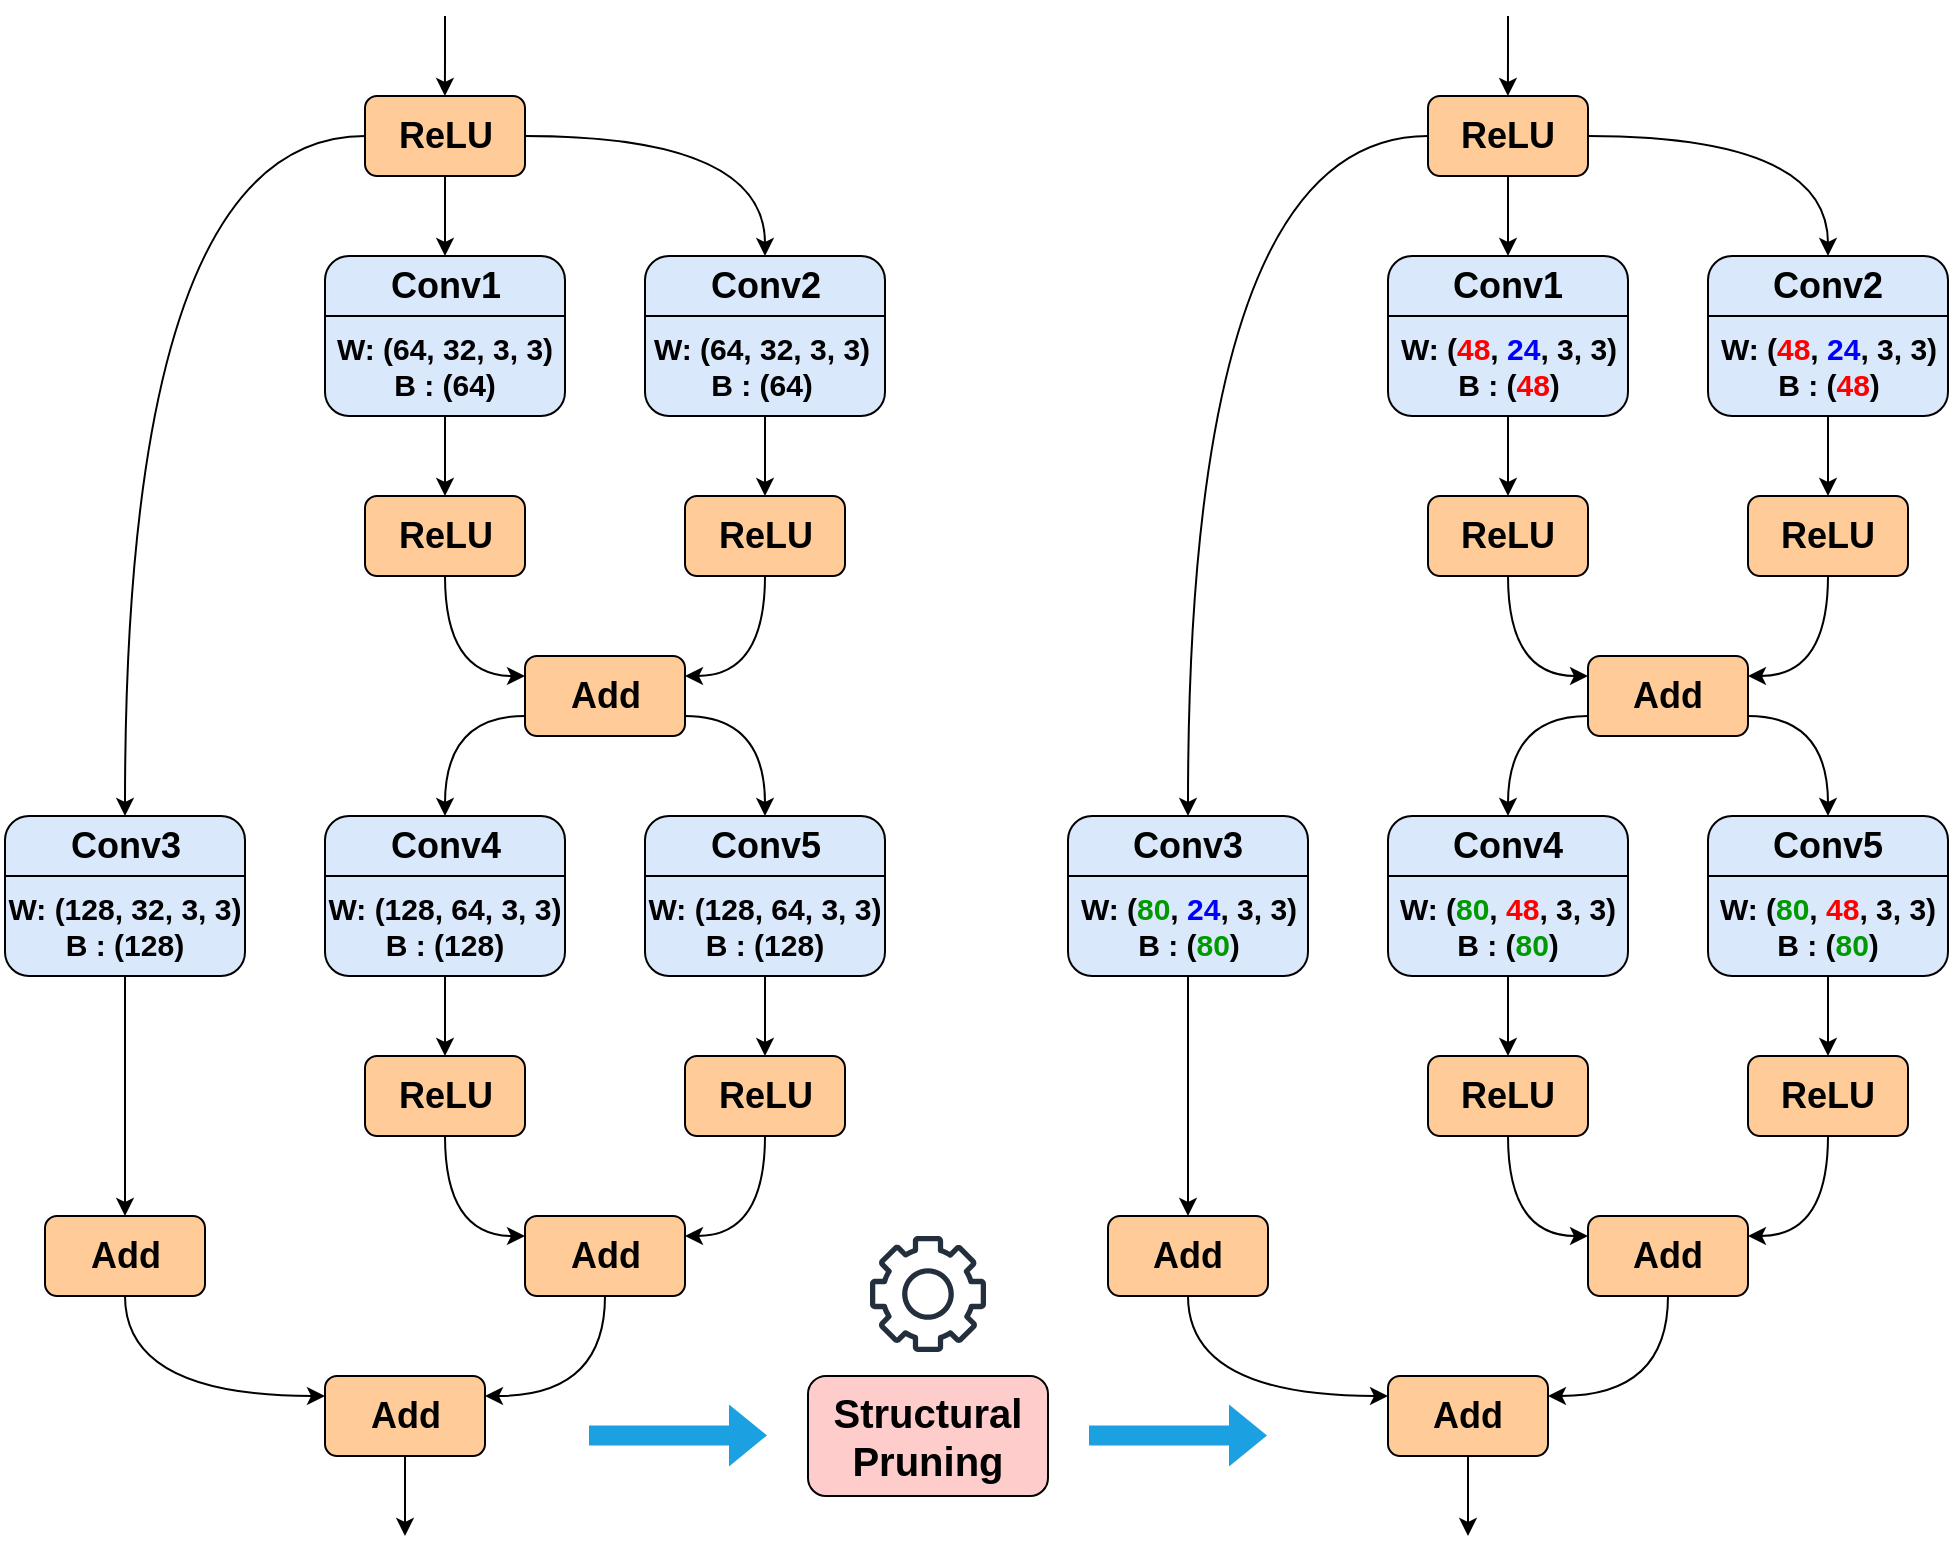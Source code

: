 <mxfile version="26.1.1">
  <diagram name="Trang-1" id="q7D1C00wIaDFVtjJNffa">
    <mxGraphModel dx="1282" dy="565" grid="1" gridSize="10" guides="1" tooltips="1" connect="1" arrows="1" fold="1" page="1" pageScale="1" pageWidth="850" pageHeight="1100" math="0" shadow="0">
      <root>
        <mxCell id="0" />
        <mxCell id="1" parent="0" />
        <mxCell id="fik9IuDUR1Fv5bedAydr-26" style="edgeStyle=orthogonalEdgeStyle;rounded=0;orthogonalLoop=1;jettySize=auto;html=1;" parent="1" source="fik9IuDUR1Fv5bedAydr-1" target="fik9IuDUR1Fv5bedAydr-2" edge="1">
          <mxGeometry relative="1" as="geometry" />
        </mxCell>
        <mxCell id="fik9IuDUR1Fv5bedAydr-27" style="edgeStyle=orthogonalEdgeStyle;rounded=0;orthogonalLoop=1;jettySize=auto;html=1;curved=1;" parent="1" source="fik9IuDUR1Fv5bedAydr-1" target="fik9IuDUR1Fv5bedAydr-23" edge="1">
          <mxGeometry relative="1" as="geometry" />
        </mxCell>
        <mxCell id="fik9IuDUR1Fv5bedAydr-62" style="edgeStyle=orthogonalEdgeStyle;rounded=0;orthogonalLoop=1;jettySize=auto;html=1;exitX=0;exitY=0.5;exitDx=0;exitDy=0;entryX=0.5;entryY=0;entryDx=0;entryDy=0;curved=1;" parent="1" source="fik9IuDUR1Fv5bedAydr-1" target="fik9IuDUR1Fv5bedAydr-59" edge="1">
          <mxGeometry relative="1" as="geometry" />
        </mxCell>
        <mxCell id="fik9IuDUR1Fv5bedAydr-1" value="&lt;b&gt;&lt;font style=&quot;font-size: 18px;&quot;&gt;ReLU&lt;/font&gt;&lt;/b&gt;" style="rounded=1;whiteSpace=wrap;html=1;fillColor=#ffcc99;strokeColor=default;" parent="1" vertex="1">
          <mxGeometry x="408.5" y="440" width="80" height="40" as="geometry" />
        </mxCell>
        <mxCell id="fik9IuDUR1Fv5bedAydr-42" style="edgeStyle=orthogonalEdgeStyle;rounded=0;orthogonalLoop=1;jettySize=auto;html=1;entryX=0.5;entryY=0;entryDx=0;entryDy=0;" parent="1" source="fik9IuDUR1Fv5bedAydr-2" target="fik9IuDUR1Fv5bedAydr-38" edge="1">
          <mxGeometry relative="1" as="geometry" />
        </mxCell>
        <mxCell id="fik9IuDUR1Fv5bedAydr-2" value="&lt;font style=&quot;font-size: 18px;&quot;&gt;&lt;b&gt;Conv1&lt;/b&gt;&lt;/font&gt;" style="rounded=1;whiteSpace=wrap;html=1;labelPosition=center;verticalLabelPosition=middle;align=center;verticalAlign=top;spacing=0;fillColor=#dae8fc;strokeColor=default;" parent="1" vertex="1">
          <mxGeometry x="388.5" y="520" width="120" height="80" as="geometry" />
        </mxCell>
        <mxCell id="fik9IuDUR1Fv5bedAydr-21" value="" style="endArrow=none;html=1;rounded=0;exitX=0;exitY=0.25;exitDx=0;exitDy=0;entryX=1;entryY=0.25;entryDx=0;entryDy=0;" parent="1" edge="1">
          <mxGeometry width="50" height="50" relative="1" as="geometry">
            <mxPoint x="388.5" y="550" as="sourcePoint" />
            <mxPoint x="508.5" y="550" as="targetPoint" />
          </mxGeometry>
        </mxCell>
        <mxCell id="fik9IuDUR1Fv5bedAydr-22" value="&lt;font&gt;W: (64, 32, 3, 3)&lt;/font&gt;&lt;div&gt;&lt;font&gt;B : (64)&lt;/font&gt;&lt;/div&gt;" style="text;html=1;align=center;verticalAlign=middle;whiteSpace=wrap;rounded=0;fontSize=15;fontStyle=1" parent="1" vertex="1">
          <mxGeometry x="390.25" y="560" width="116.5" height="30" as="geometry" />
        </mxCell>
        <mxCell id="fik9IuDUR1Fv5bedAydr-41" style="edgeStyle=orthogonalEdgeStyle;rounded=0;orthogonalLoop=1;jettySize=auto;html=1;entryX=0.5;entryY=0;entryDx=0;entryDy=0;" parent="1" source="fik9IuDUR1Fv5bedAydr-23" target="fik9IuDUR1Fv5bedAydr-40" edge="1">
          <mxGeometry relative="1" as="geometry" />
        </mxCell>
        <mxCell id="fik9IuDUR1Fv5bedAydr-23" value="&lt;font style=&quot;font-size: 18px;&quot;&gt;&lt;b&gt;Conv2&lt;/b&gt;&lt;/font&gt;" style="rounded=1;whiteSpace=wrap;html=1;labelPosition=center;verticalLabelPosition=middle;align=center;verticalAlign=top;spacing=0;fillColor=#dae8fc;strokeColor=default;" parent="1" vertex="1">
          <mxGeometry x="548.5" y="520" width="120" height="80" as="geometry" />
        </mxCell>
        <mxCell id="fik9IuDUR1Fv5bedAydr-24" value="" style="endArrow=none;html=1;rounded=0;exitX=0;exitY=0.25;exitDx=0;exitDy=0;entryX=1;entryY=0.25;entryDx=0;entryDy=0;" parent="1" edge="1">
          <mxGeometry width="50" height="50" relative="1" as="geometry">
            <mxPoint x="548.5" y="550" as="sourcePoint" />
            <mxPoint x="668.5" y="550" as="targetPoint" />
          </mxGeometry>
        </mxCell>
        <mxCell id="fik9IuDUR1Fv5bedAydr-25" value="&lt;font&gt;&lt;span&gt;W: (64, 32, 3, 3)&lt;/span&gt;&lt;/font&gt;&lt;div&gt;&lt;font&gt;&lt;span&gt;B : (64)&lt;/span&gt;&lt;/font&gt;&lt;/div&gt;" style="text;html=1;align=center;verticalAlign=middle;whiteSpace=wrap;rounded=0;fontSize=15;fontStyle=1" parent="1" vertex="1">
          <mxGeometry x="550" y="560" width="113.5" height="30" as="geometry" />
        </mxCell>
        <mxCell id="fik9IuDUR1Fv5bedAydr-28" value="&lt;font style=&quot;font-size: 18px;&quot;&gt;&lt;b&gt;Conv4&lt;/b&gt;&lt;/font&gt;" style="rounded=1;whiteSpace=wrap;html=1;labelPosition=center;verticalLabelPosition=middle;align=center;verticalAlign=top;spacing=0;fillColor=#dae8fc;strokeColor=default;" parent="1" vertex="1">
          <mxGeometry x="388.5" y="800" width="120" height="80" as="geometry" />
        </mxCell>
        <mxCell id="fik9IuDUR1Fv5bedAydr-29" value="" style="endArrow=none;html=1;rounded=0;exitX=0;exitY=0.25;exitDx=0;exitDy=0;entryX=1;entryY=0.25;entryDx=0;entryDy=0;" parent="1" edge="1">
          <mxGeometry width="50" height="50" relative="1" as="geometry">
            <mxPoint x="388.5" y="830" as="sourcePoint" />
            <mxPoint x="508.5" y="830" as="targetPoint" />
          </mxGeometry>
        </mxCell>
        <mxCell id="fik9IuDUR1Fv5bedAydr-30" value="&lt;font&gt;W: (128, 64, 3, 3)&lt;/font&gt;&lt;div&gt;&lt;font&gt;B : (128)&lt;/font&gt;&lt;/div&gt;" style="text;html=1;align=center;verticalAlign=middle;whiteSpace=wrap;rounded=0;fontSize=15;fontStyle=1" parent="1" vertex="1">
          <mxGeometry x="386" y="840" width="125" height="30" as="geometry" />
        </mxCell>
        <mxCell id="fik9IuDUR1Fv5bedAydr-31" value="&lt;font style=&quot;font-size: 18px;&quot;&gt;&lt;b&gt;Conv5&lt;/b&gt;&lt;/font&gt;" style="rounded=1;whiteSpace=wrap;html=1;labelPosition=center;verticalLabelPosition=middle;align=center;verticalAlign=top;spacing=0;fillColor=#dae8fc;strokeColor=default;" parent="1" vertex="1">
          <mxGeometry x="548.5" y="800" width="120" height="80" as="geometry" />
        </mxCell>
        <mxCell id="fik9IuDUR1Fv5bedAydr-32" value="" style="endArrow=none;html=1;rounded=0;exitX=0;exitY=0.25;exitDx=0;exitDy=0;entryX=1;entryY=0.25;entryDx=0;entryDy=0;" parent="1" edge="1">
          <mxGeometry width="50" height="50" relative="1" as="geometry">
            <mxPoint x="548.5" y="830" as="sourcePoint" />
            <mxPoint x="668.5" y="830" as="targetPoint" />
          </mxGeometry>
        </mxCell>
        <mxCell id="fik9IuDUR1Fv5bedAydr-33" value="&lt;font&gt;W: (128, 64, 3, 3)&lt;/font&gt;&lt;div&gt;&lt;font&gt;B : (128)&lt;/font&gt;&lt;/div&gt;" style="text;html=1;align=center;verticalAlign=middle;whiteSpace=wrap;rounded=0;fontSize=15;fontStyle=1" parent="1" vertex="1">
          <mxGeometry x="546" y="840" width="125" height="30" as="geometry" />
        </mxCell>
        <mxCell id="fik9IuDUR1Fv5bedAydr-53" style="rounded=0;orthogonalLoop=1;jettySize=auto;html=1;entryX=0;entryY=0.25;entryDx=0;entryDy=0;edgeStyle=orthogonalEdgeStyle;curved=1;" parent="1" source="fik9IuDUR1Fv5bedAydr-38" target="fik9IuDUR1Fv5bedAydr-43" edge="1">
          <mxGeometry relative="1" as="geometry">
            <Array as="points">
              <mxPoint x="448.5" y="730" />
            </Array>
          </mxGeometry>
        </mxCell>
        <mxCell id="fik9IuDUR1Fv5bedAydr-38" value="&lt;b&gt;&lt;font style=&quot;font-size: 18px;&quot;&gt;ReLU&lt;/font&gt;&lt;/b&gt;" style="rounded=1;whiteSpace=wrap;html=1;fillColor=#ffcc99;strokeColor=default;" parent="1" vertex="1">
          <mxGeometry x="408.5" y="640" width="80" height="40" as="geometry" />
        </mxCell>
        <mxCell id="fik9IuDUR1Fv5bedAydr-54" style="edgeStyle=orthogonalEdgeStyle;rounded=0;orthogonalLoop=1;jettySize=auto;html=1;entryX=1;entryY=0.25;entryDx=0;entryDy=0;curved=1;" parent="1" source="fik9IuDUR1Fv5bedAydr-40" target="fik9IuDUR1Fv5bedAydr-43" edge="1">
          <mxGeometry relative="1" as="geometry">
            <Array as="points">
              <mxPoint x="608.5" y="730" />
            </Array>
          </mxGeometry>
        </mxCell>
        <mxCell id="fik9IuDUR1Fv5bedAydr-40" value="&lt;b&gt;&lt;font style=&quot;font-size: 18px;&quot;&gt;ReLU&lt;/font&gt;&lt;/b&gt;" style="rounded=1;whiteSpace=wrap;html=1;fillColor=#ffcc99;strokeColor=default;" parent="1" vertex="1">
          <mxGeometry x="568.5" y="640" width="80" height="40" as="geometry" />
        </mxCell>
        <mxCell id="fik9IuDUR1Fv5bedAydr-51" style="edgeStyle=orthogonalEdgeStyle;rounded=0;orthogonalLoop=1;jettySize=auto;html=1;exitX=1;exitY=0.75;exitDx=0;exitDy=0;entryX=0.5;entryY=0;entryDx=0;entryDy=0;curved=1;" parent="1" source="fik9IuDUR1Fv5bedAydr-43" target="fik9IuDUR1Fv5bedAydr-31" edge="1">
          <mxGeometry relative="1" as="geometry" />
        </mxCell>
        <mxCell id="fik9IuDUR1Fv5bedAydr-52" style="edgeStyle=orthogonalEdgeStyle;rounded=0;orthogonalLoop=1;jettySize=auto;html=1;exitX=0;exitY=0.75;exitDx=0;exitDy=0;entryX=0.5;entryY=0;entryDx=0;entryDy=0;curved=1;" parent="1" source="fik9IuDUR1Fv5bedAydr-43" target="fik9IuDUR1Fv5bedAydr-28" edge="1">
          <mxGeometry relative="1" as="geometry" />
        </mxCell>
        <mxCell id="fik9IuDUR1Fv5bedAydr-43" value="&lt;b&gt;&lt;font style=&quot;font-size: 18px;&quot;&gt;Add&lt;/font&gt;&lt;/b&gt;" style="rounded=1;whiteSpace=wrap;html=1;fillColor=#ffcc99;strokeColor=default;" parent="1" vertex="1">
          <mxGeometry x="488.5" y="720" width="80" height="40" as="geometry" />
        </mxCell>
        <mxCell id="fik9IuDUR1Fv5bedAydr-70" style="edgeStyle=orthogonalEdgeStyle;rounded=0;orthogonalLoop=1;jettySize=auto;html=1;exitX=0.5;exitY=1;exitDx=0;exitDy=0;entryX=0;entryY=0.25;entryDx=0;entryDy=0;curved=1;" parent="1" source="fik9IuDUR1Fv5bedAydr-72" target="fik9IuDUR1Fv5bedAydr-66" edge="1">
          <mxGeometry relative="1" as="geometry" />
        </mxCell>
        <mxCell id="fik9IuDUR1Fv5bedAydr-73" style="edgeStyle=orthogonalEdgeStyle;rounded=0;orthogonalLoop=1;jettySize=auto;html=1;entryX=0.5;entryY=0;entryDx=0;entryDy=0;" parent="1" source="fik9IuDUR1Fv5bedAydr-59" target="fik9IuDUR1Fv5bedAydr-72" edge="1">
          <mxGeometry relative="1" as="geometry" />
        </mxCell>
        <mxCell id="fik9IuDUR1Fv5bedAydr-59" value="&lt;font style=&quot;font-size: 18px;&quot;&gt;&lt;b&gt;Conv3&lt;/b&gt;&lt;/font&gt;" style="rounded=1;whiteSpace=wrap;html=1;labelPosition=center;verticalLabelPosition=middle;align=center;verticalAlign=top;spacing=0;fillColor=#dae8fc;strokeColor=default;" parent="1" vertex="1">
          <mxGeometry x="228.5" y="800" width="120" height="80" as="geometry" />
        </mxCell>
        <mxCell id="fik9IuDUR1Fv5bedAydr-60" value="" style="endArrow=none;html=1;rounded=0;exitX=0;exitY=0.25;exitDx=0;exitDy=0;entryX=1;entryY=0.25;entryDx=0;entryDy=0;" parent="1" edge="1">
          <mxGeometry width="50" height="50" relative="1" as="geometry">
            <mxPoint x="228.5" y="830" as="sourcePoint" />
            <mxPoint x="348.5" y="830" as="targetPoint" />
          </mxGeometry>
        </mxCell>
        <mxCell id="fik9IuDUR1Fv5bedAydr-61" value="&lt;font&gt;W: (128, 32, 3, 3)&lt;/font&gt;&lt;div&gt;&lt;font&gt;B : (128)&lt;/font&gt;&lt;/div&gt;" style="text;html=1;align=center;verticalAlign=middle;whiteSpace=wrap;rounded=0;fontSize=15;fontStyle=1" parent="1" vertex="1">
          <mxGeometry x="226" y="840" width="125" height="30" as="geometry" />
        </mxCell>
        <mxCell id="fik9IuDUR1Fv5bedAydr-71" style="edgeStyle=orthogonalEdgeStyle;rounded=0;orthogonalLoop=1;jettySize=auto;html=1;" parent="1" source="fik9IuDUR1Fv5bedAydr-66" edge="1">
          <mxGeometry relative="1" as="geometry">
            <mxPoint x="428.5" y="1160" as="targetPoint" />
          </mxGeometry>
        </mxCell>
        <mxCell id="fik9IuDUR1Fv5bedAydr-66" value="&lt;b&gt;&lt;font style=&quot;font-size: 18px;&quot;&gt;Add&lt;/font&gt;&lt;/b&gt;" style="rounded=1;whiteSpace=wrap;html=1;fillColor=#ffcc99;strokeColor=default;" parent="1" vertex="1">
          <mxGeometry x="388.5" y="1080" width="80" height="40" as="geometry" />
        </mxCell>
        <mxCell id="fik9IuDUR1Fv5bedAydr-68" style="edgeStyle=orthogonalEdgeStyle;rounded=0;orthogonalLoop=1;jettySize=auto;html=1;" parent="1" edge="1">
          <mxGeometry relative="1" as="geometry">
            <mxPoint x="448.5" y="400" as="sourcePoint" />
            <mxPoint x="448.45" y="440" as="targetPoint" />
            <Array as="points">
              <mxPoint x="448.45" y="420" />
            </Array>
          </mxGeometry>
        </mxCell>
        <mxCell id="fik9IuDUR1Fv5bedAydr-72" value="&lt;b&gt;&lt;font style=&quot;font-size: 18px;&quot;&gt;Add&lt;/font&gt;&lt;/b&gt;" style="rounded=1;whiteSpace=wrap;html=1;fillColor=#ffcc99;strokeColor=default;" parent="1" vertex="1">
          <mxGeometry x="248.5" y="1000" width="80" height="40" as="geometry" />
        </mxCell>
        <mxCell id="fik9IuDUR1Fv5bedAydr-74" style="edgeStyle=orthogonalEdgeStyle;rounded=0;orthogonalLoop=1;jettySize=auto;html=1;" parent="1" source="fik9IuDUR1Fv5bedAydr-77" target="fik9IuDUR1Fv5bedAydr-79" edge="1">
          <mxGeometry relative="1" as="geometry" />
        </mxCell>
        <mxCell id="fik9IuDUR1Fv5bedAydr-75" style="edgeStyle=orthogonalEdgeStyle;rounded=0;orthogonalLoop=1;jettySize=auto;html=1;curved=1;" parent="1" source="fik9IuDUR1Fv5bedAydr-77" target="fik9IuDUR1Fv5bedAydr-83" edge="1">
          <mxGeometry relative="1" as="geometry" />
        </mxCell>
        <mxCell id="fik9IuDUR1Fv5bedAydr-76" style="edgeStyle=orthogonalEdgeStyle;rounded=0;orthogonalLoop=1;jettySize=auto;html=1;exitX=0;exitY=0.5;exitDx=0;exitDy=0;entryX=0.5;entryY=0;entryDx=0;entryDy=0;curved=1;" parent="1" source="fik9IuDUR1Fv5bedAydr-77" target="fik9IuDUR1Fv5bedAydr-103" edge="1">
          <mxGeometry relative="1" as="geometry" />
        </mxCell>
        <mxCell id="fik9IuDUR1Fv5bedAydr-77" value="&lt;b&gt;&lt;font style=&quot;font-size: 18px;&quot;&gt;ReLU&lt;/font&gt;&lt;/b&gt;" style="rounded=1;whiteSpace=wrap;html=1;fillColor=#ffcc99;strokeColor=default;" parent="1" vertex="1">
          <mxGeometry x="940" y="440" width="80" height="40" as="geometry" />
        </mxCell>
        <mxCell id="fik9IuDUR1Fv5bedAydr-78" style="edgeStyle=orthogonalEdgeStyle;rounded=0;orthogonalLoop=1;jettySize=auto;html=1;entryX=0.5;entryY=0;entryDx=0;entryDy=0;" parent="1" source="fik9IuDUR1Fv5bedAydr-79" target="fik9IuDUR1Fv5bedAydr-95" edge="1">
          <mxGeometry relative="1" as="geometry" />
        </mxCell>
        <mxCell id="fik9IuDUR1Fv5bedAydr-79" value="&lt;font style=&quot;font-size: 18px;&quot;&gt;&lt;b&gt;Conv1&lt;/b&gt;&lt;/font&gt;" style="rounded=1;whiteSpace=wrap;html=1;labelPosition=center;verticalLabelPosition=middle;align=center;verticalAlign=top;spacing=0;fillColor=#dae8fc;strokeColor=default;" parent="1" vertex="1">
          <mxGeometry x="920" y="520" width="120" height="80" as="geometry" />
        </mxCell>
        <mxCell id="fik9IuDUR1Fv5bedAydr-80" value="" style="endArrow=none;html=1;rounded=0;exitX=0;exitY=0.25;exitDx=0;exitDy=0;entryX=1;entryY=0.25;entryDx=0;entryDy=0;" parent="1" edge="1">
          <mxGeometry width="50" height="50" relative="1" as="geometry">
            <mxPoint x="920" y="550" as="sourcePoint" />
            <mxPoint x="1040" y="550" as="targetPoint" />
          </mxGeometry>
        </mxCell>
        <mxCell id="fik9IuDUR1Fv5bedAydr-81" value="&lt;font&gt;W: (&lt;font style=&quot;color: light-dark(rgb(255, 0, 0), rgb(237, 237, 237));&quot;&gt;48&lt;/font&gt;, &lt;font style=&quot;color: light-dark(rgb(0, 0, 255), rgb(237, 237, 237));&quot;&gt;24&lt;/font&gt;, 3, 3)&lt;/font&gt;&lt;div&gt;&lt;font&gt;B : (&lt;font style=&quot;color: rgb(255, 0, 0);&quot;&gt;48&lt;/font&gt;)&lt;/font&gt;&lt;/div&gt;" style="text;html=1;align=center;verticalAlign=middle;whiteSpace=wrap;rounded=0;fontSize=15;fontStyle=1" parent="1" vertex="1">
          <mxGeometry x="922.5" y="560" width="115" height="30" as="geometry" />
        </mxCell>
        <mxCell id="fik9IuDUR1Fv5bedAydr-82" style="edgeStyle=orthogonalEdgeStyle;rounded=0;orthogonalLoop=1;jettySize=auto;html=1;entryX=0.5;entryY=0;entryDx=0;entryDy=0;" parent="1" source="fik9IuDUR1Fv5bedAydr-83" target="fik9IuDUR1Fv5bedAydr-97" edge="1">
          <mxGeometry relative="1" as="geometry" />
        </mxCell>
        <mxCell id="fik9IuDUR1Fv5bedAydr-83" value="&lt;font style=&quot;font-size: 18px;&quot;&gt;&lt;b&gt;Conv2&lt;/b&gt;&lt;/font&gt;" style="rounded=1;whiteSpace=wrap;html=1;labelPosition=center;verticalLabelPosition=middle;align=center;verticalAlign=top;spacing=0;fillColor=#dae8fc;strokeColor=default;" parent="1" vertex="1">
          <mxGeometry x="1080" y="520" width="120" height="80" as="geometry" />
        </mxCell>
        <mxCell id="fik9IuDUR1Fv5bedAydr-84" value="" style="endArrow=none;html=1;rounded=0;exitX=0;exitY=0.25;exitDx=0;exitDy=0;entryX=1;entryY=0.25;entryDx=0;entryDy=0;" parent="1" edge="1">
          <mxGeometry width="50" height="50" relative="1" as="geometry">
            <mxPoint x="1080" y="550" as="sourcePoint" />
            <mxPoint x="1200" y="550" as="targetPoint" />
          </mxGeometry>
        </mxCell>
        <mxCell id="fik9IuDUR1Fv5bedAydr-85" value="&lt;font&gt;W: (&lt;font style=&quot;color: light-dark(rgb(255, 0, 0), rgb(237, 237, 237));&quot;&gt;48&lt;/font&gt;, &lt;font style=&quot;color: light-dark(rgb(0, 0, 255), rgb(237, 237, 237));&quot;&gt;24&lt;/font&gt;, 3, 3)&lt;/font&gt;&lt;div&gt;&lt;font&gt;B : (&lt;font style=&quot;color: rgb(255, 0, 0);&quot;&gt;48&lt;/font&gt;)&lt;/font&gt;&lt;/div&gt;" style="text;html=1;align=center;verticalAlign=middle;whiteSpace=wrap;rounded=0;fontSize=15;fontStyle=1" parent="1" vertex="1">
          <mxGeometry x="1082.5" y="560" width="115" height="30" as="geometry" />
        </mxCell>
        <mxCell id="fik9IuDUR1Fv5bedAydr-87" value="&lt;font style=&quot;font-size: 18px;&quot;&gt;&lt;b&gt;Conv4&lt;/b&gt;&lt;/font&gt;" style="rounded=1;whiteSpace=wrap;html=1;labelPosition=center;verticalLabelPosition=middle;align=center;verticalAlign=top;spacing=0;fillColor=#dae8fc;strokeColor=default;" parent="1" vertex="1">
          <mxGeometry x="920" y="800" width="120" height="80" as="geometry" />
        </mxCell>
        <mxCell id="fik9IuDUR1Fv5bedAydr-88" value="" style="endArrow=none;html=1;rounded=0;exitX=0;exitY=0.25;exitDx=0;exitDy=0;entryX=1;entryY=0.25;entryDx=0;entryDy=0;" parent="1" edge="1">
          <mxGeometry width="50" height="50" relative="1" as="geometry">
            <mxPoint x="920" y="830" as="sourcePoint" />
            <mxPoint x="1040" y="830" as="targetPoint" />
          </mxGeometry>
        </mxCell>
        <mxCell id="fik9IuDUR1Fv5bedAydr-89" value="&lt;font style=&quot;font-size: 15px;&quot;&gt;W: (&lt;font style=&quot;color: light-dark(rgb(0, 153, 0), rgb(237, 237, 237));&quot;&gt;80&lt;/font&gt;, &lt;font style=&quot;color: rgb(255, 0, 0);&quot;&gt;48&lt;/font&gt;, 3, 3)&lt;/font&gt;&lt;div&gt;&lt;font style=&quot;font-size: 15px;&quot;&gt;B : (&lt;font style=&quot;color: rgb(0, 153, 0);&quot;&gt;80&lt;/font&gt;)&lt;/font&gt;&lt;/div&gt;" style="text;html=1;align=center;verticalAlign=middle;whiteSpace=wrap;rounded=0;fontSize=14;fontStyle=1" parent="1" vertex="1">
          <mxGeometry x="920" y="840" width="120" height="30" as="geometry" />
        </mxCell>
        <mxCell id="fik9IuDUR1Fv5bedAydr-91" value="&lt;font style=&quot;font-size: 18px;&quot;&gt;&lt;b&gt;Conv5&lt;/b&gt;&lt;/font&gt;" style="rounded=1;whiteSpace=wrap;html=1;labelPosition=center;verticalLabelPosition=middle;align=center;verticalAlign=top;spacing=0;fillColor=#dae8fc;strokeColor=default;" parent="1" vertex="1">
          <mxGeometry x="1080" y="800" width="120" height="80" as="geometry" />
        </mxCell>
        <mxCell id="fik9IuDUR1Fv5bedAydr-92" value="" style="endArrow=none;html=1;rounded=0;exitX=0;exitY=0.25;exitDx=0;exitDy=0;entryX=1;entryY=0.25;entryDx=0;entryDy=0;" parent="1" edge="1">
          <mxGeometry width="50" height="50" relative="1" as="geometry">
            <mxPoint x="1080" y="830" as="sourcePoint" />
            <mxPoint x="1200" y="830" as="targetPoint" />
          </mxGeometry>
        </mxCell>
        <mxCell id="fik9IuDUR1Fv5bedAydr-93" value="&lt;font style=&quot;font-size: 15px;&quot;&gt;W: (&lt;font style=&quot;color: rgb(0, 153, 0);&quot;&gt;80&lt;/font&gt;, &lt;font style=&quot;color: rgb(255, 0, 0);&quot;&gt;48&lt;/font&gt;, 3, 3)&lt;/font&gt;&lt;div&gt;&lt;font style=&quot;font-size: 15px;&quot;&gt;B : (&lt;font style=&quot;color: rgb(0, 153, 0);&quot;&gt;80&lt;/font&gt;)&lt;/font&gt;&lt;/div&gt;" style="text;html=1;align=center;verticalAlign=middle;whiteSpace=wrap;rounded=0;fontSize=14;fontStyle=1" parent="1" vertex="1">
          <mxGeometry x="1080" y="840" width="120" height="30" as="geometry" />
        </mxCell>
        <mxCell id="fik9IuDUR1Fv5bedAydr-94" style="rounded=0;orthogonalLoop=1;jettySize=auto;html=1;entryX=0;entryY=0.25;entryDx=0;entryDy=0;edgeStyle=orthogonalEdgeStyle;curved=1;" parent="1" source="fik9IuDUR1Fv5bedAydr-95" target="fik9IuDUR1Fv5bedAydr-100" edge="1">
          <mxGeometry relative="1" as="geometry">
            <Array as="points">
              <mxPoint x="980" y="730" />
            </Array>
          </mxGeometry>
        </mxCell>
        <mxCell id="fik9IuDUR1Fv5bedAydr-95" value="&lt;b&gt;&lt;font style=&quot;font-size: 18px;&quot;&gt;ReLU&lt;/font&gt;&lt;/b&gt;" style="rounded=1;whiteSpace=wrap;html=1;fillColor=#ffcc99;strokeColor=default;" parent="1" vertex="1">
          <mxGeometry x="940" y="640" width="80" height="40" as="geometry" />
        </mxCell>
        <mxCell id="fik9IuDUR1Fv5bedAydr-96" style="edgeStyle=orthogonalEdgeStyle;rounded=0;orthogonalLoop=1;jettySize=auto;html=1;entryX=1;entryY=0.25;entryDx=0;entryDy=0;curved=1;" parent="1" source="fik9IuDUR1Fv5bedAydr-97" target="fik9IuDUR1Fv5bedAydr-100" edge="1">
          <mxGeometry relative="1" as="geometry">
            <Array as="points">
              <mxPoint x="1140" y="730" />
            </Array>
          </mxGeometry>
        </mxCell>
        <mxCell id="fik9IuDUR1Fv5bedAydr-97" value="&lt;b&gt;&lt;font style=&quot;font-size: 18px;&quot;&gt;ReLU&lt;/font&gt;&lt;/b&gt;" style="rounded=1;whiteSpace=wrap;html=1;fillColor=#ffcc99;strokeColor=default;" parent="1" vertex="1">
          <mxGeometry x="1100" y="640" width="80" height="40" as="geometry" />
        </mxCell>
        <mxCell id="fik9IuDUR1Fv5bedAydr-98" style="edgeStyle=orthogonalEdgeStyle;rounded=0;orthogonalLoop=1;jettySize=auto;html=1;exitX=1;exitY=0.75;exitDx=0;exitDy=0;entryX=0.5;entryY=0;entryDx=0;entryDy=0;curved=1;" parent="1" source="fik9IuDUR1Fv5bedAydr-100" target="fik9IuDUR1Fv5bedAydr-91" edge="1">
          <mxGeometry relative="1" as="geometry" />
        </mxCell>
        <mxCell id="fik9IuDUR1Fv5bedAydr-99" style="edgeStyle=orthogonalEdgeStyle;rounded=0;orthogonalLoop=1;jettySize=auto;html=1;exitX=0;exitY=0.75;exitDx=0;exitDy=0;entryX=0.5;entryY=0;entryDx=0;entryDy=0;curved=1;" parent="1" source="fik9IuDUR1Fv5bedAydr-100" target="fik9IuDUR1Fv5bedAydr-87" edge="1">
          <mxGeometry relative="1" as="geometry" />
        </mxCell>
        <mxCell id="fik9IuDUR1Fv5bedAydr-100" value="&lt;b&gt;&lt;font style=&quot;font-size: 18px;&quot;&gt;Add&lt;/font&gt;&lt;/b&gt;" style="rounded=1;whiteSpace=wrap;html=1;fillColor=#ffcc99;strokeColor=default;" parent="1" vertex="1">
          <mxGeometry x="1020" y="720" width="80" height="40" as="geometry" />
        </mxCell>
        <mxCell id="fik9IuDUR1Fv5bedAydr-101" style="edgeStyle=orthogonalEdgeStyle;rounded=0;orthogonalLoop=1;jettySize=auto;html=1;exitX=0.5;exitY=1;exitDx=0;exitDy=0;entryX=0;entryY=0.25;entryDx=0;entryDy=0;curved=1;" parent="1" source="fik9IuDUR1Fv5bedAydr-111" target="fik9IuDUR1Fv5bedAydr-109" edge="1">
          <mxGeometry relative="1" as="geometry" />
        </mxCell>
        <mxCell id="fik9IuDUR1Fv5bedAydr-102" style="edgeStyle=orthogonalEdgeStyle;rounded=0;orthogonalLoop=1;jettySize=auto;html=1;entryX=0.5;entryY=0;entryDx=0;entryDy=0;" parent="1" source="fik9IuDUR1Fv5bedAydr-103" target="fik9IuDUR1Fv5bedAydr-111" edge="1">
          <mxGeometry relative="1" as="geometry" />
        </mxCell>
        <mxCell id="fik9IuDUR1Fv5bedAydr-103" value="&lt;font style=&quot;font-size: 18px;&quot;&gt;&lt;b&gt;Conv3&lt;/b&gt;&lt;/font&gt;" style="rounded=1;whiteSpace=wrap;html=1;labelPosition=center;verticalLabelPosition=middle;align=center;verticalAlign=top;spacing=0;fillColor=#dae8fc;strokeColor=default;" parent="1" vertex="1">
          <mxGeometry x="760" y="800" width="120" height="80" as="geometry" />
        </mxCell>
        <mxCell id="fik9IuDUR1Fv5bedAydr-104" value="" style="endArrow=none;html=1;rounded=0;exitX=0;exitY=0.25;exitDx=0;exitDy=0;entryX=1;entryY=0.25;entryDx=0;entryDy=0;" parent="1" edge="1">
          <mxGeometry width="50" height="50" relative="1" as="geometry">
            <mxPoint x="760" y="830" as="sourcePoint" />
            <mxPoint x="880" y="830" as="targetPoint" />
          </mxGeometry>
        </mxCell>
        <mxCell id="fik9IuDUR1Fv5bedAydr-105" value="&lt;font style=&quot;font-size: 15px;&quot;&gt;W: (&lt;font style=&quot;color: rgb(0, 153, 0);&quot;&gt;80&lt;/font&gt;, &lt;font style=&quot;color: rgb(0, 0, 255);&quot;&gt;24&lt;/font&gt;, 3, 3)&lt;/font&gt;&lt;div&gt;&lt;font style=&quot;font-size: 15px;&quot;&gt;B : (&lt;font style=&quot;color: rgb(0, 153, 0);&quot;&gt;80&lt;/font&gt;)&lt;/font&gt;&lt;/div&gt;" style="text;html=1;align=center;verticalAlign=middle;whiteSpace=wrap;rounded=0;fontSize=14;fontStyle=1" parent="1" vertex="1">
          <mxGeometry x="762.5" y="840" width="115" height="30" as="geometry" />
        </mxCell>
        <mxCell id="fik9IuDUR1Fv5bedAydr-106" style="edgeStyle=orthogonalEdgeStyle;rounded=0;orthogonalLoop=1;jettySize=auto;html=1;entryX=1;entryY=0.25;entryDx=0;entryDy=0;curved=1;exitX=0.5;exitY=1;exitDx=0;exitDy=0;" parent="1" source="fik9IuDUR1Fv5bedAydr-150" target="fik9IuDUR1Fv5bedAydr-109" edge="1">
          <mxGeometry relative="1" as="geometry">
            <mxPoint x="1060" y="1040" as="sourcePoint" />
          </mxGeometry>
        </mxCell>
        <mxCell id="fik9IuDUR1Fv5bedAydr-108" style="edgeStyle=orthogonalEdgeStyle;rounded=0;orthogonalLoop=1;jettySize=auto;html=1;" parent="1" source="fik9IuDUR1Fv5bedAydr-109" edge="1">
          <mxGeometry relative="1" as="geometry">
            <mxPoint x="960" y="1160" as="targetPoint" />
          </mxGeometry>
        </mxCell>
        <mxCell id="fik9IuDUR1Fv5bedAydr-109" value="&lt;b&gt;&lt;font style=&quot;font-size: 18px;&quot;&gt;Add&lt;/font&gt;&lt;/b&gt;" style="rounded=1;whiteSpace=wrap;html=1;fillColor=#ffcc99;strokeColor=default;" parent="1" vertex="1">
          <mxGeometry x="920" y="1080" width="80" height="40" as="geometry" />
        </mxCell>
        <mxCell id="fik9IuDUR1Fv5bedAydr-110" style="edgeStyle=orthogonalEdgeStyle;rounded=0;orthogonalLoop=1;jettySize=auto;html=1;" parent="1" edge="1">
          <mxGeometry relative="1" as="geometry">
            <mxPoint x="980" y="400" as="sourcePoint" />
            <mxPoint x="979.95" y="440" as="targetPoint" />
            <Array as="points">
              <mxPoint x="979.95" y="420" />
            </Array>
          </mxGeometry>
        </mxCell>
        <mxCell id="fik9IuDUR1Fv5bedAydr-111" value="&lt;b&gt;&lt;font style=&quot;font-size: 18px;&quot;&gt;Add&lt;/font&gt;&lt;/b&gt;" style="rounded=1;whiteSpace=wrap;html=1;fillColor=#ffcc99;strokeColor=default;" parent="1" vertex="1">
          <mxGeometry x="780" y="1000" width="80" height="40" as="geometry" />
        </mxCell>
        <mxCell id="fik9IuDUR1Fv5bedAydr-112" style="edgeStyle=orthogonalEdgeStyle;rounded=0;orthogonalLoop=1;jettySize=auto;html=1;exitX=0.5;exitY=1;exitDx=0;exitDy=0;" parent="1" source="fik9IuDUR1Fv5bedAydr-105" target="fik9IuDUR1Fv5bedAydr-105" edge="1">
          <mxGeometry relative="1" as="geometry" />
        </mxCell>
        <mxCell id="fik9IuDUR1Fv5bedAydr-113" value="&lt;font style=&quot;font-size: 20px;&quot;&gt;&lt;b&gt;Structural Pruning&lt;/b&gt;&lt;/font&gt;" style="rounded=1;whiteSpace=wrap;html=1;align=center;fillColor=#ffcccc;strokeColor=default;" parent="1" vertex="1">
          <mxGeometry x="630" y="1080" width="120" height="60" as="geometry" />
        </mxCell>
        <mxCell id="fik9IuDUR1Fv5bedAydr-114" value="" style="sketch=0;outlineConnect=0;fontColor=#232F3E;gradientColor=none;fillColor=#232F3D;strokeColor=none;dashed=0;verticalLabelPosition=bottom;verticalAlign=top;align=center;html=1;fontSize=12;fontStyle=0;aspect=fixed;pointerEvents=1;shape=mxgraph.aws4.gear;" parent="1" vertex="1">
          <mxGeometry x="661" y="1010" width="58" height="58" as="geometry" />
        </mxCell>
        <mxCell id="fik9IuDUR1Fv5bedAydr-120" value="" style="shape=flexArrow;endArrow=classic;html=1;rounded=0;fillColor=#1ba1e2;strokeColor=none;" parent="1" edge="1">
          <mxGeometry width="50" height="50" relative="1" as="geometry">
            <mxPoint x="520" y="1109.71" as="sourcePoint" />
            <mxPoint x="610" y="1109.71" as="targetPoint" />
          </mxGeometry>
        </mxCell>
        <mxCell id="fik9IuDUR1Fv5bedAydr-121" value="" style="shape=flexArrow;endArrow=classic;html=1;rounded=0;fillColor=#1ba1e2;strokeColor=none;" parent="1" edge="1">
          <mxGeometry width="50" height="50" relative="1" as="geometry">
            <mxPoint x="770" y="1109.71" as="sourcePoint" />
            <mxPoint x="860" y="1109.71" as="targetPoint" />
          </mxGeometry>
        </mxCell>
        <mxCell id="fik9IuDUR1Fv5bedAydr-142" style="rounded=0;orthogonalLoop=1;jettySize=auto;html=1;entryX=0.5;entryY=0;entryDx=0;entryDy=0;" parent="1" target="fik9IuDUR1Fv5bedAydr-145" edge="1">
          <mxGeometry relative="1" as="geometry">
            <mxPoint x="980" y="880" as="sourcePoint" />
          </mxGeometry>
        </mxCell>
        <mxCell id="fik9IuDUR1Fv5bedAydr-143" style="rounded=0;orthogonalLoop=1;jettySize=auto;html=1;entryX=0.5;entryY=0;entryDx=0;entryDy=0;" parent="1" target="fik9IuDUR1Fv5bedAydr-147" edge="1">
          <mxGeometry relative="1" as="geometry">
            <mxPoint x="1140" y="880" as="sourcePoint" />
          </mxGeometry>
        </mxCell>
        <mxCell id="fik9IuDUR1Fv5bedAydr-144" style="rounded=0;orthogonalLoop=1;jettySize=auto;html=1;entryX=0;entryY=0.25;entryDx=0;entryDy=0;edgeStyle=orthogonalEdgeStyle;curved=1;" parent="1" source="fik9IuDUR1Fv5bedAydr-145" target="fik9IuDUR1Fv5bedAydr-150" edge="1">
          <mxGeometry relative="1" as="geometry">
            <Array as="points">
              <mxPoint x="980" y="1010" />
            </Array>
          </mxGeometry>
        </mxCell>
        <mxCell id="fik9IuDUR1Fv5bedAydr-145" value="&lt;b&gt;&lt;font style=&quot;font-size: 18px;&quot;&gt;ReLU&lt;/font&gt;&lt;/b&gt;" style="rounded=1;whiteSpace=wrap;html=1;fillColor=#ffcc99;strokeColor=default;" parent="1" vertex="1">
          <mxGeometry x="940" y="920" width="80" height="40" as="geometry" />
        </mxCell>
        <mxCell id="fik9IuDUR1Fv5bedAydr-146" style="edgeStyle=orthogonalEdgeStyle;rounded=0;orthogonalLoop=1;jettySize=auto;html=1;entryX=1;entryY=0.25;entryDx=0;entryDy=0;curved=1;" parent="1" source="fik9IuDUR1Fv5bedAydr-147" target="fik9IuDUR1Fv5bedAydr-150" edge="1">
          <mxGeometry relative="1" as="geometry">
            <Array as="points">
              <mxPoint x="1140" y="1010" />
            </Array>
          </mxGeometry>
        </mxCell>
        <mxCell id="fik9IuDUR1Fv5bedAydr-147" value="&lt;b&gt;&lt;font style=&quot;font-size: 18px;&quot;&gt;ReLU&lt;/font&gt;&lt;/b&gt;" style="rounded=1;whiteSpace=wrap;html=1;fillColor=#ffcc99;strokeColor=default;" parent="1" vertex="1">
          <mxGeometry x="1100" y="920" width="80" height="40" as="geometry" />
        </mxCell>
        <mxCell id="fik9IuDUR1Fv5bedAydr-150" value="&lt;b&gt;&lt;font style=&quot;font-size: 18px;&quot;&gt;Add&lt;/font&gt;&lt;/b&gt;" style="rounded=1;whiteSpace=wrap;html=1;fillColor=#ffcc99;strokeColor=default;" parent="1" vertex="1">
          <mxGeometry x="1020" y="1000" width="80" height="40" as="geometry" />
        </mxCell>
        <mxCell id="fik9IuDUR1Fv5bedAydr-155" style="rounded=0;orthogonalLoop=1;jettySize=auto;html=1;entryX=0.5;entryY=0;entryDx=0;entryDy=0;" parent="1" target="fik9IuDUR1Fv5bedAydr-158" edge="1">
          <mxGeometry relative="1" as="geometry">
            <mxPoint x="448.5" y="880" as="sourcePoint" />
          </mxGeometry>
        </mxCell>
        <mxCell id="fik9IuDUR1Fv5bedAydr-156" style="rounded=0;orthogonalLoop=1;jettySize=auto;html=1;entryX=0.5;entryY=0;entryDx=0;entryDy=0;" parent="1" target="fik9IuDUR1Fv5bedAydr-160" edge="1">
          <mxGeometry relative="1" as="geometry">
            <mxPoint x="608.5" y="880" as="sourcePoint" />
          </mxGeometry>
        </mxCell>
        <mxCell id="fik9IuDUR1Fv5bedAydr-157" style="rounded=0;orthogonalLoop=1;jettySize=auto;html=1;entryX=0;entryY=0.25;entryDx=0;entryDy=0;edgeStyle=orthogonalEdgeStyle;curved=1;" parent="1" source="fik9IuDUR1Fv5bedAydr-158" target="fik9IuDUR1Fv5bedAydr-162" edge="1">
          <mxGeometry relative="1" as="geometry">
            <Array as="points">
              <mxPoint x="448.5" y="1010" />
            </Array>
          </mxGeometry>
        </mxCell>
        <mxCell id="fik9IuDUR1Fv5bedAydr-158" value="&lt;b&gt;&lt;font style=&quot;font-size: 18px;&quot;&gt;ReLU&lt;/font&gt;&lt;/b&gt;" style="rounded=1;whiteSpace=wrap;html=1;fillColor=#ffcc99;strokeColor=default;" parent="1" vertex="1">
          <mxGeometry x="408.5" y="920" width="80" height="40" as="geometry" />
        </mxCell>
        <mxCell id="fik9IuDUR1Fv5bedAydr-159" style="edgeStyle=orthogonalEdgeStyle;rounded=0;orthogonalLoop=1;jettySize=auto;html=1;entryX=1;entryY=0.25;entryDx=0;entryDy=0;curved=1;" parent="1" source="fik9IuDUR1Fv5bedAydr-160" target="fik9IuDUR1Fv5bedAydr-162" edge="1">
          <mxGeometry relative="1" as="geometry">
            <Array as="points">
              <mxPoint x="608.5" y="1010" />
            </Array>
          </mxGeometry>
        </mxCell>
        <mxCell id="fik9IuDUR1Fv5bedAydr-160" value="&lt;b&gt;&lt;font style=&quot;font-size: 18px;&quot;&gt;ReLU&lt;/font&gt;&lt;/b&gt;" style="rounded=1;whiteSpace=wrap;html=1;fillColor=#ffcc99;strokeColor=default;" parent="1" vertex="1">
          <mxGeometry x="568.5" y="920" width="80" height="40" as="geometry" />
        </mxCell>
        <mxCell id="fik9IuDUR1Fv5bedAydr-164" style="edgeStyle=orthogonalEdgeStyle;rounded=0;orthogonalLoop=1;jettySize=auto;html=1;entryX=1;entryY=0.25;entryDx=0;entryDy=0;curved=1;exitX=0.5;exitY=1;exitDx=0;exitDy=0;" parent="1" source="fik9IuDUR1Fv5bedAydr-162" target="fik9IuDUR1Fv5bedAydr-66" edge="1">
          <mxGeometry relative="1" as="geometry" />
        </mxCell>
        <mxCell id="fik9IuDUR1Fv5bedAydr-162" value="&lt;b&gt;&lt;font style=&quot;font-size: 18px;&quot;&gt;Add&lt;/font&gt;&lt;/b&gt;" style="rounded=1;whiteSpace=wrap;html=1;fillColor=#ffcc99;strokeColor=default;" parent="1" vertex="1">
          <mxGeometry x="488.5" y="1000" width="80" height="40" as="geometry" />
        </mxCell>
      </root>
    </mxGraphModel>
  </diagram>
</mxfile>
